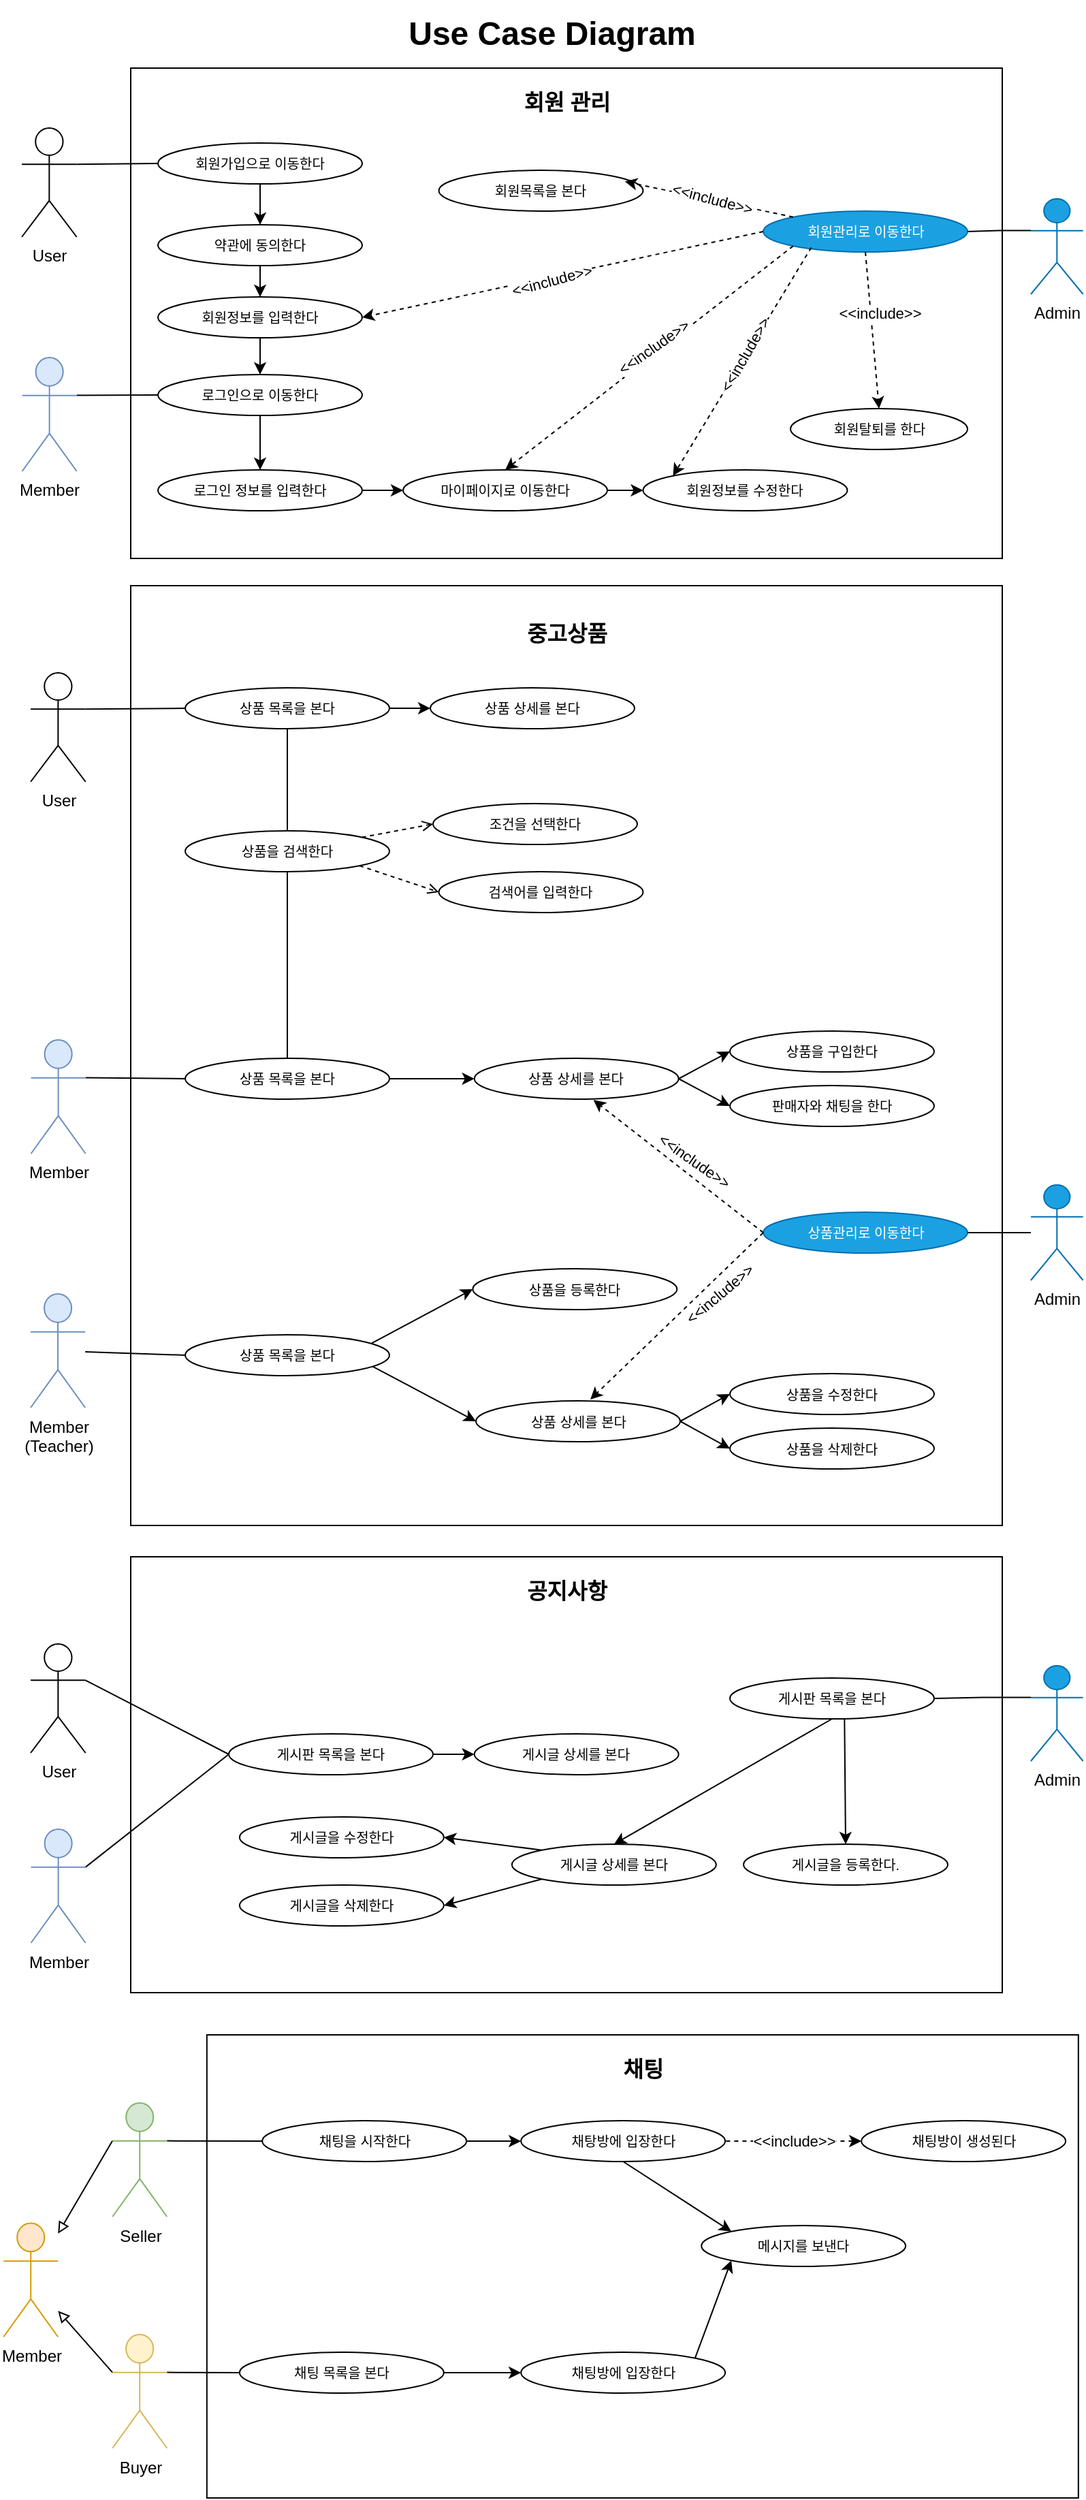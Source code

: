 <mxfile version="22.1.3" type="device">
  <diagram name="페이지-1" id="-TecIWNmmm6fbVxseDir">
    <mxGraphModel dx="3695" dy="1500" grid="1" gridSize="10" guides="1" tooltips="1" connect="1" arrows="1" fold="1" page="1" pageScale="1" pageWidth="827" pageHeight="1169" math="0" shadow="0">
      <root>
        <mxCell id="0" />
        <mxCell id="1" parent="0" />
        <mxCell id="GHy9z_gBYtC4FOtJQ6kT-2" value="" style="rounded=0;whiteSpace=wrap;html=1;" parent="1" vertex="1">
          <mxGeometry x="-720" y="60" width="640" height="360" as="geometry" />
        </mxCell>
        <mxCell id="BHN7d8trUx9lm6_hURSI-5" style="edgeStyle=orthogonalEdgeStyle;rounded=0;orthogonalLoop=1;jettySize=auto;html=1;exitX=0.5;exitY=1;exitDx=0;exitDy=0;entryX=0.5;entryY=0;entryDx=0;entryDy=0;" parent="1" source="GIqwlSmdAhQBk12k91S7-7" target="GIqwlSmdAhQBk12k91S7-216" edge="1">
          <mxGeometry relative="1" as="geometry" />
        </mxCell>
        <mxCell id="GIqwlSmdAhQBk12k91S7-7" value="회원가입으로 이동한다" style="ellipse;whiteSpace=wrap;html=1;fontSize=10;" parent="1" vertex="1">
          <mxGeometry x="-700" y="115" width="150" height="30" as="geometry" />
        </mxCell>
        <mxCell id="BHN7d8trUx9lm6_hURSI-8" style="edgeStyle=orthogonalEdgeStyle;rounded=0;orthogonalLoop=1;jettySize=auto;html=1;exitX=0.5;exitY=1;exitDx=0;exitDy=0;" parent="1" source="GIqwlSmdAhQBk12k91S7-216" target="GIqwlSmdAhQBk12k91S7-217" edge="1">
          <mxGeometry relative="1" as="geometry" />
        </mxCell>
        <mxCell id="GIqwlSmdAhQBk12k91S7-216" value="약관에 동의한다" style="ellipse;whiteSpace=wrap;html=1;fontSize=10;" parent="1" vertex="1">
          <mxGeometry x="-700" y="175" width="150" height="30" as="geometry" />
        </mxCell>
        <mxCell id="BHN7d8trUx9lm6_hURSI-10" style="edgeStyle=orthogonalEdgeStyle;rounded=0;orthogonalLoop=1;jettySize=auto;html=1;exitX=0.5;exitY=1;exitDx=0;exitDy=0;" parent="1" source="GIqwlSmdAhQBk12k91S7-217" target="GIqwlSmdAhQBk12k91S7-218" edge="1">
          <mxGeometry relative="1" as="geometry" />
        </mxCell>
        <mxCell id="GIqwlSmdAhQBk12k91S7-217" value="회원정보를 입력한다" style="ellipse;whiteSpace=wrap;html=1;fontSize=10;" parent="1" vertex="1">
          <mxGeometry x="-700" y="228" width="150" height="30" as="geometry" />
        </mxCell>
        <mxCell id="BHN7d8trUx9lm6_hURSI-11" style="edgeStyle=orthogonalEdgeStyle;rounded=0;orthogonalLoop=1;jettySize=auto;html=1;exitX=0.5;exitY=1;exitDx=0;exitDy=0;entryX=0.5;entryY=0;entryDx=0;entryDy=0;" parent="1" source="GIqwlSmdAhQBk12k91S7-218" target="GIqwlSmdAhQBk12k91S7-224" edge="1">
          <mxGeometry relative="1" as="geometry" />
        </mxCell>
        <mxCell id="GIqwlSmdAhQBk12k91S7-218" value="로그인으로 이동한다" style="ellipse;whiteSpace=wrap;html=1;fontSize=10;" parent="1" vertex="1">
          <mxGeometry x="-700" y="285" width="150" height="30" as="geometry" />
        </mxCell>
        <mxCell id="GIqwlSmdAhQBk12k91S7-224" value="로그인 정보를 입력한다" style="ellipse;whiteSpace=wrap;html=1;fontSize=10;" parent="1" vertex="1">
          <mxGeometry x="-700" y="355" width="150" height="30" as="geometry" />
        </mxCell>
        <mxCell id="GIqwlSmdAhQBk12k91S7-253" value="회원탈퇴를 한다" style="ellipse;whiteSpace=wrap;html=1;fontSize=10;" parent="1" vertex="1">
          <mxGeometry x="-235.5" y="310" width="130" height="30" as="geometry" />
        </mxCell>
        <mxCell id="GIqwlSmdAhQBk12k91S7-255" value="회원관리로 이동한다" style="ellipse;whiteSpace=wrap;html=1;fillColor=#1ba1e2;strokeColor=#006EAF;fontColor=#ffffff;fontSize=10;" parent="1" vertex="1">
          <mxGeometry x="-255.5" y="165" width="150" height="30" as="geometry" />
        </mxCell>
        <mxCell id="GIqwlSmdAhQBk12k91S7-256" value="회원목록을 본다" style="ellipse;whiteSpace=wrap;html=1;fontSize=10;" parent="1" vertex="1">
          <mxGeometry x="-493.75" y="135" width="150" height="30" as="geometry" />
        </mxCell>
        <mxCell id="GIqwlSmdAhQBk12k91S7-257" value="" style="endArrow=classic;html=1;rounded=0;exitX=0;exitY=0;exitDx=0;exitDy=0;dashed=1;entryX=0.911;entryY=0.277;entryDx=0;entryDy=0;entryPerimeter=0;" parent="1" source="GIqwlSmdAhQBk12k91S7-255" target="GIqwlSmdAhQBk12k91S7-256" edge="1">
          <mxGeometry width="50" height="50" relative="1" as="geometry">
            <mxPoint x="439" y="474" as="sourcePoint" />
            <mxPoint x="489" y="424" as="targetPoint" />
          </mxGeometry>
        </mxCell>
        <mxCell id="GIqwlSmdAhQBk12k91S7-277" value="&amp;lt;&amp;lt;include&amp;gt;&amp;gt;" style="edgeLabel;html=1;align=center;verticalAlign=middle;resizable=0;points=[];rotation=15;" parent="GIqwlSmdAhQBk12k91S7-257" vertex="1" connectable="0">
          <mxGeometry x="0.14" y="1" relative="1" as="geometry">
            <mxPoint x="11" as="offset" />
          </mxGeometry>
        </mxCell>
        <mxCell id="GIqwlSmdAhQBk12k91S7-258" value="" style="endArrow=classic;html=1;rounded=0;entryX=0.5;entryY=0;entryDx=0;entryDy=0;dashed=1;exitX=0.5;exitY=1;exitDx=0;exitDy=0;" parent="1" source="GIqwlSmdAhQBk12k91S7-255" target="GIqwlSmdAhQBk12k91S7-253" edge="1">
          <mxGeometry width="50" height="50" relative="1" as="geometry">
            <mxPoint x="-180" y="210" as="sourcePoint" />
            <mxPoint x="289" y="324" as="targetPoint" />
            <Array as="points" />
          </mxGeometry>
        </mxCell>
        <mxCell id="GIqwlSmdAhQBk12k91S7-278" value="&amp;lt;&amp;lt;include&amp;gt;&amp;gt;" style="edgeLabel;html=1;align=center;verticalAlign=middle;resizable=0;points=[];rotation=0;" parent="GIqwlSmdAhQBk12k91S7-258" vertex="1" connectable="0">
          <mxGeometry x="0.005" y="-1" relative="1" as="geometry">
            <mxPoint x="6" y="-13" as="offset" />
          </mxGeometry>
        </mxCell>
        <mxCell id="GIqwlSmdAhQBk12k91S7-259" value="" style="endArrow=classic;html=1;rounded=0;exitX=0;exitY=0.5;exitDx=0;exitDy=0;entryX=1;entryY=0.5;entryDx=0;entryDy=0;dashed=1;" parent="1" source="GIqwlSmdAhQBk12k91S7-255" target="GIqwlSmdAhQBk12k91S7-217" edge="1">
          <mxGeometry width="50" height="50" relative="1" as="geometry">
            <mxPoint x="299" y="399" as="sourcePoint" />
            <mxPoint x="78.789" y="383.71" as="targetPoint" />
          </mxGeometry>
        </mxCell>
        <mxCell id="GIqwlSmdAhQBk12k91S7-279" value="&amp;lt;&amp;lt;include&amp;gt;&amp;gt;" style="edgeLabel;html=1;align=center;verticalAlign=middle;resizable=0;points=[];rotation=-15;" parent="GIqwlSmdAhQBk12k91S7-259" vertex="1" connectable="0">
          <mxGeometry x="0.076" y="3" relative="1" as="geometry">
            <mxPoint x="2" y="-1" as="offset" />
          </mxGeometry>
        </mxCell>
        <mxCell id="GIqwlSmdAhQBk12k91S7-260" value="" style="endArrow=classic;html=1;rounded=0;exitX=0;exitY=1;exitDx=0;exitDy=0;entryX=0.5;entryY=0;entryDx=0;entryDy=0;dashed=1;" parent="1" source="GIqwlSmdAhQBk12k91S7-255" target="GHy9z_gBYtC4FOtJQ6kT-41" edge="1">
          <mxGeometry width="50" height="50" relative="1" as="geometry">
            <mxPoint x="299" y="399" as="sourcePoint" />
            <mxPoint x="79" y="459" as="targetPoint" />
          </mxGeometry>
        </mxCell>
        <mxCell id="GIqwlSmdAhQBk12k91S7-280" value="&amp;lt;&amp;lt;include&amp;gt;&amp;gt;" style="edgeLabel;html=1;align=center;verticalAlign=middle;resizable=0;points=[];rotation=-35;" parent="GIqwlSmdAhQBk12k91S7-260" vertex="1" connectable="0">
          <mxGeometry x="0.009" y="1" relative="1" as="geometry">
            <mxPoint x="3" y="-9" as="offset" />
          </mxGeometry>
        </mxCell>
        <mxCell id="GIqwlSmdAhQBk12k91S7-417" value="Use Case Diagram" style="text;html=1;strokeColor=none;fillColor=none;align=center;verticalAlign=middle;whiteSpace=wrap;rounded=0;fontSize=24;fontStyle=1" parent="1" vertex="1">
          <mxGeometry x="-542.5" y="10" width="262.5" height="50" as="geometry" />
        </mxCell>
        <mxCell id="y3P_63UJdP4FjwdC7hNr-73" value="" style="endArrow=none;html=1;rounded=0;entryX=0;entryY=0.5;entryDx=0;entryDy=0;exitX=1;exitY=0.333;exitDx=0;exitDy=0;exitPerimeter=0;endFill=0;" parent="1" source="GHy9z_gBYtC4FOtJQ6kT-9" target="GIqwlSmdAhQBk12k91S7-7" edge="1">
          <mxGeometry width="50" height="50" relative="1" as="geometry">
            <mxPoint x="-536" y="242.0" as="sourcePoint" />
            <mxPoint x="-276.0" y="228" as="targetPoint" />
          </mxGeometry>
        </mxCell>
        <mxCell id="y3P_63UJdP4FjwdC7hNr-97" value="" style="endArrow=none;html=1;rounded=0;entryX=0;entryY=0.5;entryDx=0;entryDy=0;exitX=1;exitY=0.333;exitDx=0;exitDy=0;exitPerimeter=0;endFill=0;" parent="1" source="GHy9z_gBYtC4FOtJQ6kT-10" target="GIqwlSmdAhQBk12k91S7-218" edge="1">
          <mxGeometry width="50" height="50" relative="1" as="geometry">
            <mxPoint x="-511" y="604" as="sourcePoint" />
            <mxPoint x="-649" y="525" as="targetPoint" />
          </mxGeometry>
        </mxCell>
        <mxCell id="BHN7d8trUx9lm6_hURSI-48" style="edgeStyle=orthogonalEdgeStyle;rounded=0;orthogonalLoop=1;jettySize=auto;html=1;exitX=0;exitY=0.333;exitDx=0;exitDy=0;exitPerimeter=0;endArrow=none;endFill=0;" parent="1" source="GHy9z_gBYtC4FOtJQ6kT-8" target="GIqwlSmdAhQBk12k91S7-255" edge="1">
          <mxGeometry relative="1" as="geometry" />
        </mxCell>
        <mxCell id="GHy9z_gBYtC4FOtJQ6kT-8" value="&lt;font color=&quot;#050505&quot; style=&quot;font-size: 12px;&quot;&gt;Admin&lt;/font&gt;" style="shape=umlActor;verticalLabelPosition=bottom;verticalAlign=top;html=1;outlineConnect=0;fontSize=12;fontStyle=0;fillColor=#1ba1e2;strokeColor=#006EAF;fontColor=#ffffff;" parent="1" vertex="1">
          <mxGeometry x="-59.0" y="156" width="38.33" height="70" as="geometry" />
        </mxCell>
        <mxCell id="GHy9z_gBYtC4FOtJQ6kT-9" value="User" style="shape=umlActor;verticalLabelPosition=bottom;verticalAlign=top;html=1;outlineConnect=0;fontSize=12;fontStyle=0" parent="1" vertex="1">
          <mxGeometry x="-800" y="104" width="40.34" height="80" as="geometry" />
        </mxCell>
        <mxCell id="GHy9z_gBYtC4FOtJQ6kT-10" value="Member" style="shape=umlActor;verticalLabelPosition=bottom;verticalAlign=top;html=1;outlineConnect=0;fillColor=#dae8fc;strokeColor=#6c8ebf;fontSize=12;fontStyle=0" parent="1" vertex="1">
          <mxGeometry x="-799.72" y="272.5" width="40.06" height="83.5" as="geometry" />
        </mxCell>
        <mxCell id="GHy9z_gBYtC4FOtJQ6kT-14" value="&lt;span style=&quot;font-size: 16px;&quot;&gt;회원 관리&lt;/span&gt;" style="text;html=1;align=center;verticalAlign=middle;resizable=0;points=[];autosize=1;strokeColor=none;fillColor=none;fontSize=16;fontStyle=1" parent="1" vertex="1">
          <mxGeometry x="-445" y="70" width="90" height="30" as="geometry" />
        </mxCell>
        <mxCell id="BHN7d8trUx9lm6_hURSI-47" style="edgeStyle=orthogonalEdgeStyle;rounded=0;orthogonalLoop=1;jettySize=auto;html=1;exitX=1;exitY=0.5;exitDx=0;exitDy=0;entryX=0;entryY=0.5;entryDx=0;entryDy=0;" parent="1" source="GHy9z_gBYtC4FOtJQ6kT-41" target="GHy9z_gBYtC4FOtJQ6kT-42" edge="1">
          <mxGeometry relative="1" as="geometry" />
        </mxCell>
        <mxCell id="GHy9z_gBYtC4FOtJQ6kT-41" value="마이페이지로 이동한다" style="ellipse;whiteSpace=wrap;html=1;fontSize=10;" parent="1" vertex="1">
          <mxGeometry x="-520" y="355" width="150" height="30" as="geometry" />
        </mxCell>
        <mxCell id="GHy9z_gBYtC4FOtJQ6kT-42" value="회원정보를 수정한다" style="ellipse;whiteSpace=wrap;html=1;fontSize=10;" parent="1" vertex="1">
          <mxGeometry x="-343.75" y="355" width="150" height="30" as="geometry" />
        </mxCell>
        <mxCell id="GHy9z_gBYtC4FOtJQ6kT-50" value="" style="endArrow=classic;html=1;rounded=0;entryX=0;entryY=0.5;entryDx=0;entryDy=0;exitX=1;exitY=0.5;exitDx=0;exitDy=0;" parent="1" source="GIqwlSmdAhQBk12k91S7-224" target="GHy9z_gBYtC4FOtJQ6kT-41" edge="1">
          <mxGeometry width="50" height="50" relative="1" as="geometry">
            <mxPoint x="-532" y="463" as="sourcePoint" />
            <mxPoint x="-372" y="469" as="targetPoint" />
          </mxGeometry>
        </mxCell>
        <mxCell id="GHy9z_gBYtC4FOtJQ6kT-60" value="" style="endArrow=classic;html=1;rounded=0;entryX=0;entryY=0;entryDx=0;entryDy=0;dashed=1;exitX=0.235;exitY=0.891;exitDx=0;exitDy=0;exitPerimeter=0;" parent="1" source="GIqwlSmdAhQBk12k91S7-255" target="GHy9z_gBYtC4FOtJQ6kT-42" edge="1">
          <mxGeometry width="50" height="50" relative="1" as="geometry">
            <mxPoint x="290" y="469" as="sourcePoint" />
            <mxPoint x="-122" y="628" as="targetPoint" />
          </mxGeometry>
        </mxCell>
        <mxCell id="GHy9z_gBYtC4FOtJQ6kT-61" value="&amp;lt;&amp;lt;include&amp;gt;&amp;gt;" style="edgeLabel;html=1;align=center;verticalAlign=middle;resizable=0;points=[];rotation=-60;" parent="GHy9z_gBYtC4FOtJQ6kT-60" vertex="1" connectable="0">
          <mxGeometry x="0.009" y="1" relative="1" as="geometry">
            <mxPoint x="1" y="-6" as="offset" />
          </mxGeometry>
        </mxCell>
        <mxCell id="BHN7d8trUx9lm6_hURSI-13" value="" style="rounded=0;whiteSpace=wrap;html=1;" parent="1" vertex="1">
          <mxGeometry x="-720" y="440" width="640" height="690" as="geometry" />
        </mxCell>
        <mxCell id="BHN7d8trUx9lm6_hURSI-49" style="edgeStyle=orthogonalEdgeStyle;rounded=0;orthogonalLoop=1;jettySize=auto;html=1;exitX=1;exitY=0.5;exitDx=0;exitDy=0;entryX=0;entryY=0.5;entryDx=0;entryDy=0;" parent="1" source="BHN7d8trUx9lm6_hURSI-15" target="BHN7d8trUx9lm6_hURSI-17" edge="1">
          <mxGeometry relative="1" as="geometry" />
        </mxCell>
        <mxCell id="9ZoOiCEecFDzayuKkh94-16" style="edgeStyle=orthogonalEdgeStyle;rounded=0;orthogonalLoop=1;jettySize=auto;html=1;exitX=0.5;exitY=1;exitDx=0;exitDy=0;entryX=0.5;entryY=0;entryDx=0;entryDy=0;endArrow=none;endFill=0;" parent="1" source="BHN7d8trUx9lm6_hURSI-15" target="9ZoOiCEecFDzayuKkh94-15" edge="1">
          <mxGeometry relative="1" as="geometry" />
        </mxCell>
        <mxCell id="BHN7d8trUx9lm6_hURSI-15" value="상품 목록을 본다" style="ellipse;whiteSpace=wrap;html=1;fontSize=10;" parent="1" vertex="1">
          <mxGeometry x="-680" y="515" width="150" height="30" as="geometry" />
        </mxCell>
        <mxCell id="BHN7d8trUx9lm6_hURSI-17" value="상품 상세를 본다" style="ellipse;whiteSpace=wrap;html=1;fontSize=10;" parent="1" vertex="1">
          <mxGeometry x="-500" y="515" width="150" height="30" as="geometry" />
        </mxCell>
        <mxCell id="BHN7d8trUx9lm6_hURSI-35" value="" style="endArrow=none;html=1;rounded=0;entryX=0;entryY=0.5;entryDx=0;entryDy=0;exitX=1;exitY=0.333;exitDx=0;exitDy=0;exitPerimeter=0;endFill=0;" parent="1" source="BHN7d8trUx9lm6_hURSI-38" target="BHN7d8trUx9lm6_hURSI-15" edge="1">
          <mxGeometry width="50" height="50" relative="1" as="geometry">
            <mxPoint x="-529.5" y="642.0" as="sourcePoint" />
            <mxPoint x="-269.5" y="628" as="targetPoint" />
          </mxGeometry>
        </mxCell>
        <mxCell id="BHN7d8trUx9lm6_hURSI-38" value="User" style="shape=umlActor;verticalLabelPosition=bottom;verticalAlign=top;html=1;outlineConnect=0;fontSize=12;fontStyle=0" parent="1" vertex="1">
          <mxGeometry x="-793.5" y="504" width="40.34" height="80" as="geometry" />
        </mxCell>
        <mxCell id="BHN7d8trUx9lm6_hURSI-57" style="rounded=0;orthogonalLoop=1;jettySize=auto;html=1;exitX=1;exitY=0.333;exitDx=0;exitDy=0;exitPerimeter=0;entryX=0;entryY=0.5;entryDx=0;entryDy=0;endArrow=none;endFill=0;" parent="1" source="BHN7d8trUx9lm6_hURSI-39" target="BHN7d8trUx9lm6_hURSI-55" edge="1">
          <mxGeometry relative="1" as="geometry" />
        </mxCell>
        <mxCell id="BHN7d8trUx9lm6_hURSI-39" value="Member" style="shape=umlActor;verticalLabelPosition=bottom;verticalAlign=top;html=1;outlineConnect=0;fillColor=#dae8fc;strokeColor=#6c8ebf;fontSize=12;fontStyle=0" parent="1" vertex="1">
          <mxGeometry x="-793.22" y="773.5" width="40.06" height="83.5" as="geometry" />
        </mxCell>
        <mxCell id="BHN7d8trUx9lm6_hURSI-40" value="중고상품" style="text;html=1;align=center;verticalAlign=middle;resizable=0;points=[];autosize=1;strokeColor=none;fillColor=none;fontSize=16;fontStyle=1" parent="1" vertex="1">
          <mxGeometry x="-445" y="460" width="90" height="30" as="geometry" />
        </mxCell>
        <mxCell id="BHN7d8trUx9lm6_hURSI-53" value="상품을 구입한다" style="ellipse;whiteSpace=wrap;html=1;fontSize=10;" parent="1" vertex="1">
          <mxGeometry x="-280" y="767" width="150" height="30" as="geometry" />
        </mxCell>
        <mxCell id="BHN7d8trUx9lm6_hURSI-54" value="판매자와 채팅을 한다" style="ellipse;whiteSpace=wrap;html=1;fontSize=10;" parent="1" vertex="1">
          <mxGeometry x="-280" y="807" width="150" height="30" as="geometry" />
        </mxCell>
        <mxCell id="BHN7d8trUx9lm6_hURSI-58" style="rounded=0;orthogonalLoop=1;jettySize=auto;html=1;exitX=1;exitY=0.5;exitDx=0;exitDy=0;entryX=0;entryY=0.5;entryDx=0;entryDy=0;" parent="1" source="BHN7d8trUx9lm6_hURSI-55" target="BHN7d8trUx9lm6_hURSI-56" edge="1">
          <mxGeometry relative="1" as="geometry" />
        </mxCell>
        <mxCell id="9ZoOiCEecFDzayuKkh94-17" style="edgeStyle=orthogonalEdgeStyle;rounded=0;orthogonalLoop=1;jettySize=auto;html=1;exitX=0.5;exitY=0;exitDx=0;exitDy=0;endArrow=none;endFill=0;" parent="1" source="BHN7d8trUx9lm6_hURSI-55" target="9ZoOiCEecFDzayuKkh94-15" edge="1">
          <mxGeometry relative="1" as="geometry" />
        </mxCell>
        <mxCell id="BHN7d8trUx9lm6_hURSI-55" value="상품 목록을 본다" style="ellipse;whiteSpace=wrap;html=1;fontSize=10;" parent="1" vertex="1">
          <mxGeometry x="-680" y="787" width="150" height="30" as="geometry" />
        </mxCell>
        <mxCell id="BHN7d8trUx9lm6_hURSI-60" style="rounded=0;orthogonalLoop=1;jettySize=auto;html=1;exitX=1;exitY=0.5;exitDx=0;exitDy=0;entryX=0;entryY=0.5;entryDx=0;entryDy=0;" parent="1" source="BHN7d8trUx9lm6_hURSI-56" target="BHN7d8trUx9lm6_hURSI-54" edge="1">
          <mxGeometry relative="1" as="geometry" />
        </mxCell>
        <mxCell id="BHN7d8trUx9lm6_hURSI-56" value="상품 상세를 본다" style="ellipse;whiteSpace=wrap;html=1;fontSize=10;" parent="1" vertex="1">
          <mxGeometry x="-467.66" y="787" width="150" height="30" as="geometry" />
        </mxCell>
        <mxCell id="BHN7d8trUx9lm6_hURSI-61" value="상품관리로 이동한다" style="ellipse;whiteSpace=wrap;html=1;fillColor=#1ba1e2;strokeColor=#006EAF;fontColor=#ffffff;fontSize=10;" parent="1" vertex="1">
          <mxGeometry x="-255.5" y="900" width="150" height="30" as="geometry" />
        </mxCell>
        <mxCell id="BHN7d8trUx9lm6_hURSI-63" value="&lt;font color=&quot;#050505&quot; style=&quot;font-size: 12px;&quot;&gt;Admin&lt;/font&gt;" style="shape=umlActor;verticalLabelPosition=bottom;verticalAlign=top;html=1;outlineConnect=0;fontSize=12;fontStyle=0;fillColor=#1ba1e2;strokeColor=#006EAF;fontColor=#ffffff;" parent="1" vertex="1">
          <mxGeometry x="-59.0" y="880" width="38.33" height="70" as="geometry" />
        </mxCell>
        <mxCell id="BHN7d8trUx9lm6_hURSI-66" value="" style="endArrow=classic;html=1;rounded=0;exitX=0;exitY=0.5;exitDx=0;exitDy=0;dashed=1;entryX=0.583;entryY=1.02;entryDx=0;entryDy=0;entryPerimeter=0;" parent="1" source="BHN7d8trUx9lm6_hURSI-61" target="BHN7d8trUx9lm6_hURSI-56" edge="1">
          <mxGeometry width="50" height="50" relative="1" as="geometry">
            <mxPoint x="-232" y="688" as="sourcePoint" />
            <mxPoint x="-370" y="790" as="targetPoint" />
            <Array as="points" />
          </mxGeometry>
        </mxCell>
        <mxCell id="BHN7d8trUx9lm6_hURSI-67" value="&amp;lt;&amp;lt;include&amp;gt;&amp;gt;" style="edgeLabel;html=1;align=center;verticalAlign=middle;resizable=0;points=[];rotation=35;" parent="BHN7d8trUx9lm6_hURSI-66" vertex="1" connectable="0">
          <mxGeometry x="0.005" y="-1" relative="1" as="geometry">
            <mxPoint x="11" y="-4" as="offset" />
          </mxGeometry>
        </mxCell>
        <mxCell id="BHN7d8trUx9lm6_hURSI-70" value="" style="rounded=0;whiteSpace=wrap;html=1;" parent="1" vertex="1">
          <mxGeometry x="-664.09" y="1504" width="640" height="340" as="geometry" />
        </mxCell>
        <mxCell id="BHN7d8trUx9lm6_hURSI-78" value="Member" style="shape=umlActor;verticalLabelPosition=bottom;verticalAlign=top;html=1;outlineConnect=0;fillColor=#ffe6cc;strokeColor=#d79b00;fontSize=12;fontStyle=0" parent="1" vertex="1">
          <mxGeometry x="-813.42" y="1642.25" width="40.06" height="83.5" as="geometry" />
        </mxCell>
        <mxCell id="BHN7d8trUx9lm6_hURSI-79" value="채팅" style="text;html=1;align=center;verticalAlign=middle;resizable=0;points=[];autosize=1;strokeColor=none;fillColor=none;fontSize=16;fontStyle=1" parent="1" vertex="1">
          <mxGeometry x="-374.09" y="1514" width="60" height="30" as="geometry" />
        </mxCell>
        <mxCell id="BHN7d8trUx9lm6_hURSI-95" value="" style="rounded=0;whiteSpace=wrap;html=1;" parent="1" vertex="1">
          <mxGeometry x="-720" y="1153" width="640" height="320" as="geometry" />
        </mxCell>
        <mxCell id="BHN7d8trUx9lm6_hURSI-96" style="edgeStyle=orthogonalEdgeStyle;rounded=0;orthogonalLoop=1;jettySize=auto;html=1;exitX=1;exitY=0.5;exitDx=0;exitDy=0;entryX=0;entryY=0.5;entryDx=0;entryDy=0;" parent="1" source="BHN7d8trUx9lm6_hURSI-97" target="BHN7d8trUx9lm6_hURSI-98" edge="1">
          <mxGeometry relative="1" as="geometry" />
        </mxCell>
        <mxCell id="BHN7d8trUx9lm6_hURSI-97" value="게시판 목록을 본다" style="ellipse;whiteSpace=wrap;html=1;fontSize=10;" parent="1" vertex="1">
          <mxGeometry x="-648" y="1283" width="150" height="30" as="geometry" />
        </mxCell>
        <mxCell id="BHN7d8trUx9lm6_hURSI-98" value="게시글 상세를 본다" style="ellipse;whiteSpace=wrap;html=1;fontSize=10;" parent="1" vertex="1">
          <mxGeometry x="-467.66" y="1283" width="150" height="30" as="geometry" />
        </mxCell>
        <mxCell id="BHN7d8trUx9lm6_hURSI-99" value="" style="endArrow=none;html=1;rounded=0;entryX=0;entryY=0.5;entryDx=0;entryDy=0;exitX=1;exitY=0.333;exitDx=0;exitDy=0;exitPerimeter=0;endFill=0;" parent="1" source="BHN7d8trUx9lm6_hURSI-100" target="BHN7d8trUx9lm6_hURSI-97" edge="1">
          <mxGeometry width="50" height="50" relative="1" as="geometry">
            <mxPoint x="-529.5" y="1355.0" as="sourcePoint" />
            <mxPoint x="-269.5" y="1341" as="targetPoint" />
          </mxGeometry>
        </mxCell>
        <mxCell id="BHN7d8trUx9lm6_hURSI-100" value="User" style="shape=umlActor;verticalLabelPosition=bottom;verticalAlign=top;html=1;outlineConnect=0;fontSize=12;fontStyle=0" parent="1" vertex="1">
          <mxGeometry x="-793.5" y="1217" width="40.34" height="80" as="geometry" />
        </mxCell>
        <mxCell id="BHN7d8trUx9lm6_hURSI-101" style="rounded=0;orthogonalLoop=1;jettySize=auto;html=1;exitX=1;exitY=0.333;exitDx=0;exitDy=0;exitPerimeter=0;entryX=0;entryY=0.5;entryDx=0;entryDy=0;endArrow=none;endFill=0;" parent="1" source="BHN7d8trUx9lm6_hURSI-103" target="BHN7d8trUx9lm6_hURSI-97" edge="1">
          <mxGeometry relative="1" as="geometry">
            <mxPoint x="-680.0" y="1298" as="targetPoint" />
          </mxGeometry>
        </mxCell>
        <mxCell id="BHN7d8trUx9lm6_hURSI-103" value="Member" style="shape=umlActor;verticalLabelPosition=bottom;verticalAlign=top;html=1;outlineConnect=0;fillColor=#dae8fc;strokeColor=#6c8ebf;fontSize=12;fontStyle=0" parent="1" vertex="1">
          <mxGeometry x="-793.22" y="1353" width="40.06" height="83.5" as="geometry" />
        </mxCell>
        <mxCell id="BHN7d8trUx9lm6_hURSI-104" value="공지사항" style="text;html=1;align=center;verticalAlign=middle;resizable=0;points=[];autosize=1;strokeColor=none;fillColor=none;fontSize=16;fontStyle=1" parent="1" vertex="1">
          <mxGeometry x="-445" y="1163" width="90" height="30" as="geometry" />
        </mxCell>
        <mxCell id="BHN7d8trUx9lm6_hURSI-106" value="게시글을 수정한다" style="ellipse;whiteSpace=wrap;html=1;fontSize=10;" parent="1" vertex="1">
          <mxGeometry x="-640.08" y="1344" width="150" height="30" as="geometry" />
        </mxCell>
        <mxCell id="BHN7d8trUx9lm6_hURSI-107" value="게시글을 삭제한다" style="ellipse;whiteSpace=wrap;html=1;fontSize=10;" parent="1" vertex="1">
          <mxGeometry x="-640.08" y="1394" width="150" height="30" as="geometry" />
        </mxCell>
        <mxCell id="BHN7d8trUx9lm6_hURSI-114" style="edgeStyle=orthogonalEdgeStyle;rounded=0;orthogonalLoop=1;jettySize=auto;html=1;exitX=0;exitY=0.333;exitDx=0;exitDy=0;exitPerimeter=0;endArrow=none;endFill=0;entryX=1;entryY=0.5;entryDx=0;entryDy=0;" parent="1" source="BHN7d8trUx9lm6_hURSI-115" target="BHN7d8trUx9lm6_hURSI-122" edge="1">
          <mxGeometry relative="1" as="geometry">
            <mxPoint x="-130" y="1254" as="targetPoint" />
          </mxGeometry>
        </mxCell>
        <mxCell id="BHN7d8trUx9lm6_hURSI-115" value="&lt;font color=&quot;#050505&quot; style=&quot;font-size: 12px;&quot;&gt;Admin&lt;/font&gt;" style="shape=umlActor;verticalLabelPosition=bottom;verticalAlign=top;html=1;outlineConnect=0;fontSize=12;fontStyle=0;fillColor=#1ba1e2;strokeColor=#006EAF;fontColor=#ffffff;" parent="1" vertex="1">
          <mxGeometry x="-59.0" y="1233" width="38.33" height="70" as="geometry" />
        </mxCell>
        <mxCell id="BHN7d8trUx9lm6_hURSI-122" value="게시판 목록을 본다" style="ellipse;whiteSpace=wrap;html=1;fontSize=10;" parent="1" vertex="1">
          <mxGeometry x="-280" y="1242" width="150" height="30" as="geometry" />
        </mxCell>
        <mxCell id="BHN7d8trUx9lm6_hURSI-126" style="rounded=0;orthogonalLoop=1;jettySize=auto;html=1;exitX=0;exitY=0;exitDx=0;exitDy=0;entryX=1;entryY=0.5;entryDx=0;entryDy=0;" parent="1" source="BHN7d8trUx9lm6_hURSI-124" target="BHN7d8trUx9lm6_hURSI-106" edge="1">
          <mxGeometry relative="1" as="geometry" />
        </mxCell>
        <mxCell id="BHN7d8trUx9lm6_hURSI-127" style="rounded=0;orthogonalLoop=1;jettySize=auto;html=1;exitX=0;exitY=1;exitDx=0;exitDy=0;entryX=1;entryY=0.5;entryDx=0;entryDy=0;" parent="1" source="BHN7d8trUx9lm6_hURSI-124" target="BHN7d8trUx9lm6_hURSI-107" edge="1">
          <mxGeometry relative="1" as="geometry" />
        </mxCell>
        <mxCell id="BHN7d8trUx9lm6_hURSI-124" value="게시글 상세를 본다" style="ellipse;whiteSpace=wrap;html=1;fontSize=10;" parent="1" vertex="1">
          <mxGeometry x="-440.08" y="1364" width="150" height="30" as="geometry" />
        </mxCell>
        <mxCell id="BHN7d8trUx9lm6_hURSI-131" style="rounded=0;orthogonalLoop=1;jettySize=auto;html=1;exitX=0;exitY=0.333;exitDx=0;exitDy=0;exitPerimeter=0;endArrow=block;endFill=0;" parent="1" source="BHN7d8trUx9lm6_hURSI-129" target="BHN7d8trUx9lm6_hURSI-78" edge="1">
          <mxGeometry relative="1" as="geometry" />
        </mxCell>
        <mxCell id="9ZoOiCEecFDzayuKkh94-6" style="rounded=0;orthogonalLoop=1;jettySize=auto;html=1;exitX=1;exitY=0.333;exitDx=0;exitDy=0;exitPerimeter=0;entryX=0;entryY=0.5;entryDx=0;entryDy=0;endArrow=none;endFill=0;" parent="1" source="BHN7d8trUx9lm6_hURSI-129" target="BHN7d8trUx9lm6_hURSI-133" edge="1">
          <mxGeometry relative="1" as="geometry" />
        </mxCell>
        <mxCell id="BHN7d8trUx9lm6_hURSI-129" value="Seller" style="shape=umlActor;verticalLabelPosition=bottom;verticalAlign=top;html=1;outlineConnect=0;fillColor=#d5e8d4;strokeColor=#82b366;fontSize=12;fontStyle=0" parent="1" vertex="1">
          <mxGeometry x="-733.42" y="1554" width="40.06" height="83.5" as="geometry" />
        </mxCell>
        <mxCell id="BHN7d8trUx9lm6_hURSI-132" style="rounded=0;orthogonalLoop=1;jettySize=auto;html=1;exitX=0;exitY=0.333;exitDx=0;exitDy=0;exitPerimeter=0;endArrow=block;endFill=0;" parent="1" source="BHN7d8trUx9lm6_hURSI-130" target="BHN7d8trUx9lm6_hURSI-78" edge="1">
          <mxGeometry relative="1" as="geometry" />
        </mxCell>
        <mxCell id="9ZoOiCEecFDzayuKkh94-7" style="rounded=0;orthogonalLoop=1;jettySize=auto;html=1;exitX=1;exitY=0.333;exitDx=0;exitDy=0;exitPerimeter=0;entryX=0;entryY=0.5;entryDx=0;entryDy=0;endArrow=none;endFill=0;" parent="1" source="BHN7d8trUx9lm6_hURSI-130" target="9ZoOiCEecFDzayuKkh94-1" edge="1">
          <mxGeometry relative="1" as="geometry" />
        </mxCell>
        <mxCell id="BHN7d8trUx9lm6_hURSI-130" value="Buyer" style="shape=umlActor;verticalLabelPosition=bottom;verticalAlign=top;html=1;outlineConnect=0;fillColor=#fff2cc;strokeColor=#d6b656;fontSize=12;fontStyle=0" parent="1" vertex="1">
          <mxGeometry x="-733.42" y="1724" width="40.06" height="83.5" as="geometry" />
        </mxCell>
        <mxCell id="9ZoOiCEecFDzayuKkh94-5" style="rounded=0;orthogonalLoop=1;jettySize=auto;html=1;exitX=1;exitY=0.5;exitDx=0;exitDy=0;entryX=0;entryY=0.5;entryDx=0;entryDy=0;" parent="1" source="BHN7d8trUx9lm6_hURSI-133" target="9ZoOiCEecFDzayuKkh94-2" edge="1">
          <mxGeometry relative="1" as="geometry" />
        </mxCell>
        <mxCell id="BHN7d8trUx9lm6_hURSI-133" value="채팅을 시작한다" style="ellipse;whiteSpace=wrap;html=1;fontSize=10;" parent="1" vertex="1">
          <mxGeometry x="-623.42" y="1567" width="150" height="30" as="geometry" />
        </mxCell>
        <mxCell id="9ZoOiCEecFDzayuKkh94-8" style="rounded=0;orthogonalLoop=1;jettySize=auto;html=1;exitX=1;exitY=0.5;exitDx=0;exitDy=0;entryX=0;entryY=0.5;entryDx=0;entryDy=0;" parent="1" source="9ZoOiCEecFDzayuKkh94-1" target="9ZoOiCEecFDzayuKkh94-9" edge="1">
          <mxGeometry relative="1" as="geometry" />
        </mxCell>
        <mxCell id="9ZoOiCEecFDzayuKkh94-1" value="채팅 목록을 본다" style="ellipse;whiteSpace=wrap;html=1;fontSize=10;" parent="1" vertex="1">
          <mxGeometry x="-640.08" y="1737" width="150" height="30" as="geometry" />
        </mxCell>
        <mxCell id="9ZoOiCEecFDzayuKkh94-11" style="rounded=0;orthogonalLoop=1;jettySize=auto;html=1;exitX=0.5;exitY=1;exitDx=0;exitDy=0;entryX=0;entryY=0;entryDx=0;entryDy=0;" parent="1" source="9ZoOiCEecFDzayuKkh94-2" target="9ZoOiCEecFDzayuKkh94-10" edge="1">
          <mxGeometry relative="1" as="geometry" />
        </mxCell>
        <mxCell id="9ZoOiCEecFDzayuKkh94-2" value="채탕방에 입장한다" style="ellipse;whiteSpace=wrap;html=1;fontSize=10;" parent="1" vertex="1">
          <mxGeometry x="-433.42" y="1567" width="150" height="30" as="geometry" />
        </mxCell>
        <mxCell id="9ZoOiCEecFDzayuKkh94-4" value="&amp;lt;&amp;lt;include&amp;gt;&amp;gt;" style="rounded=0;orthogonalLoop=1;jettySize=auto;html=1;exitX=0;exitY=0.5;exitDx=0;exitDy=0;entryX=1;entryY=0.5;entryDx=0;entryDy=0;dashed=1;endArrow=none;endFill=0;startArrow=classic;startFill=1;" parent="1" source="9ZoOiCEecFDzayuKkh94-3" target="9ZoOiCEecFDzayuKkh94-2" edge="1">
          <mxGeometry relative="1" as="geometry" />
        </mxCell>
        <mxCell id="9ZoOiCEecFDzayuKkh94-3" value="채팅방이 생성된다" style="ellipse;whiteSpace=wrap;html=1;fontSize=10;" parent="1" vertex="1">
          <mxGeometry x="-183.42" y="1567" width="150" height="30" as="geometry" />
        </mxCell>
        <mxCell id="9ZoOiCEecFDzayuKkh94-12" style="rounded=0;orthogonalLoop=1;jettySize=auto;html=1;exitX=1;exitY=0;exitDx=0;exitDy=0;entryX=0;entryY=1;entryDx=0;entryDy=0;" parent="1" source="9ZoOiCEecFDzayuKkh94-9" target="9ZoOiCEecFDzayuKkh94-10" edge="1">
          <mxGeometry relative="1" as="geometry" />
        </mxCell>
        <mxCell id="9ZoOiCEecFDzayuKkh94-9" value="채팅방에 입장한다" style="ellipse;whiteSpace=wrap;html=1;fontSize=10;" parent="1" vertex="1">
          <mxGeometry x="-433.42" y="1737" width="150" height="30" as="geometry" />
        </mxCell>
        <mxCell id="9ZoOiCEecFDzayuKkh94-10" value="메시지를 보낸다" style="ellipse;whiteSpace=wrap;html=1;fontSize=10;" parent="1" vertex="1">
          <mxGeometry x="-300.92" y="1644" width="150" height="30" as="geometry" />
        </mxCell>
        <mxCell id="9ZoOiCEecFDzayuKkh94-22" style="rounded=0;orthogonalLoop=1;jettySize=auto;html=1;entryX=0;entryY=0.5;entryDx=0;entryDy=0;dashed=1;endArrow=open;endFill=0;" parent="1" source="9ZoOiCEecFDzayuKkh94-15" target="9ZoOiCEecFDzayuKkh94-19" edge="1">
          <mxGeometry relative="1" as="geometry" />
        </mxCell>
        <mxCell id="9ZoOiCEecFDzayuKkh94-23" style="rounded=0;orthogonalLoop=1;jettySize=auto;html=1;exitX=1;exitY=1;exitDx=0;exitDy=0;entryX=0;entryY=0.5;entryDx=0;entryDy=0;dashed=1;endArrow=open;endFill=0;" parent="1" source="9ZoOiCEecFDzayuKkh94-15" target="9ZoOiCEecFDzayuKkh94-20" edge="1">
          <mxGeometry relative="1" as="geometry" />
        </mxCell>
        <mxCell id="9ZoOiCEecFDzayuKkh94-15" value="상품을 검색한다" style="ellipse;whiteSpace=wrap;html=1;fontSize=10;" parent="1" vertex="1">
          <mxGeometry x="-680" y="620" width="150" height="30" as="geometry" />
        </mxCell>
        <mxCell id="9ZoOiCEecFDzayuKkh94-19" value="조건을 선택한다" style="ellipse;whiteSpace=wrap;html=1;fontSize=10;" parent="1" vertex="1">
          <mxGeometry x="-498" y="600" width="150" height="30" as="geometry" />
        </mxCell>
        <mxCell id="9ZoOiCEecFDzayuKkh94-20" value="검색어를 입력한다" style="ellipse;whiteSpace=wrap;html=1;fontSize=10;" parent="1" vertex="1">
          <mxGeometry x="-493.75" y="650" width="150" height="30" as="geometry" />
        </mxCell>
        <mxCell id="89NVJVHEHfOedmj7sw6o-3" value="Member&lt;br&gt;(Teacher)" style="shape=umlActor;verticalLabelPosition=bottom;verticalAlign=top;html=1;outlineConnect=0;fillColor=#dae8fc;strokeColor=#6c8ebf;fontSize=12;fontStyle=0" vertex="1" parent="1">
          <mxGeometry x="-793.5" y="960" width="40.06" height="83.5" as="geometry" />
        </mxCell>
        <mxCell id="89NVJVHEHfOedmj7sw6o-4" style="rounded=0;orthogonalLoop=1;jettySize=auto;html=1;exitX=0.915;exitY=0.767;exitDx=0;exitDy=0;entryX=0;entryY=0.5;entryDx=0;entryDy=0;exitPerimeter=0;" edge="1" parent="1" source="89NVJVHEHfOedmj7sw6o-9" target="89NVJVHEHfOedmj7sw6o-5">
          <mxGeometry relative="1" as="geometry" />
        </mxCell>
        <mxCell id="89NVJVHEHfOedmj7sw6o-5" value="상품 상세를 본다" style="ellipse;whiteSpace=wrap;html=1;fontSize=10;" vertex="1" parent="1">
          <mxGeometry x="-466.49" y="1038.5" width="150" height="30" as="geometry" />
        </mxCell>
        <mxCell id="89NVJVHEHfOedmj7sw6o-6" value="상품을 수정한다" style="ellipse;whiteSpace=wrap;html=1;fontSize=10;" vertex="1" parent="1">
          <mxGeometry x="-280" y="1018.5" width="150" height="30" as="geometry" />
        </mxCell>
        <mxCell id="89NVJVHEHfOedmj7sw6o-7" value="상품을 삭제한다" style="ellipse;whiteSpace=wrap;html=1;fontSize=10;" vertex="1" parent="1">
          <mxGeometry x="-280" y="1058.5" width="150" height="30" as="geometry" />
        </mxCell>
        <mxCell id="89NVJVHEHfOedmj7sw6o-8" style="rounded=0;orthogonalLoop=1;jettySize=auto;html=1;exitX=0.904;exitY=0.233;exitDx=0;exitDy=0;entryX=0;entryY=0.5;entryDx=0;entryDy=0;exitPerimeter=0;" edge="1" parent="1" source="89NVJVHEHfOedmj7sw6o-9" target="89NVJVHEHfOedmj7sw6o-10">
          <mxGeometry relative="1" as="geometry" />
        </mxCell>
        <mxCell id="89NVJVHEHfOedmj7sw6o-9" value="상품 목록을 본다" style="ellipse;whiteSpace=wrap;html=1;fontSize=10;" vertex="1" parent="1">
          <mxGeometry x="-680" y="990" width="150" height="30" as="geometry" />
        </mxCell>
        <mxCell id="89NVJVHEHfOedmj7sw6o-10" value="상품을 등록한다" style="ellipse;whiteSpace=wrap;html=1;fontSize=10;" vertex="1" parent="1">
          <mxGeometry x="-468.83" y="941.5" width="150" height="30" as="geometry" />
        </mxCell>
        <mxCell id="89NVJVHEHfOedmj7sw6o-11" style="rounded=0;orthogonalLoop=1;jettySize=auto;html=1;exitX=1;exitY=0.5;exitDx=0;exitDy=0;entryX=0;entryY=0.5;entryDx=0;entryDy=0;" edge="1" parent="1" source="89NVJVHEHfOedmj7sw6o-5" target="89NVJVHEHfOedmj7sw6o-6">
          <mxGeometry relative="1" as="geometry">
            <mxPoint x="-530" y="1040" as="sourcePoint" />
            <mxPoint x="-458" y="1082" as="targetPoint" />
          </mxGeometry>
        </mxCell>
        <mxCell id="89NVJVHEHfOedmj7sw6o-12" style="rounded=0;orthogonalLoop=1;jettySize=auto;html=1;exitX=1;exitY=0.5;exitDx=0;exitDy=0;entryX=0;entryY=0.5;entryDx=0;entryDy=0;" edge="1" parent="1" source="89NVJVHEHfOedmj7sw6o-5" target="89NVJVHEHfOedmj7sw6o-7">
          <mxGeometry relative="1" as="geometry">
            <mxPoint x="-308" y="1082" as="sourcePoint" />
            <mxPoint x="-285" y="1072" as="targetPoint" />
          </mxGeometry>
        </mxCell>
        <mxCell id="89NVJVHEHfOedmj7sw6o-14" style="rounded=0;orthogonalLoop=1;jettySize=auto;html=1;exitX=1;exitY=0.5;exitDx=0;exitDy=0;entryX=0;entryY=0.5;entryDx=0;entryDy=0;" edge="1" parent="1" source="BHN7d8trUx9lm6_hURSI-56" target="BHN7d8trUx9lm6_hURSI-53">
          <mxGeometry relative="1" as="geometry">
            <mxPoint x="-310" y="812" as="sourcePoint" />
            <mxPoint x="-270" y="832" as="targetPoint" />
          </mxGeometry>
        </mxCell>
        <mxCell id="89NVJVHEHfOedmj7sw6o-17" value="" style="endArrow=none;html=1;rounded=0;exitX=1;exitY=0.5;exitDx=0;exitDy=0;" edge="1" parent="1" source="BHN7d8trUx9lm6_hURSI-61" target="BHN7d8trUx9lm6_hURSI-63">
          <mxGeometry width="50" height="50" relative="1" as="geometry">
            <mxPoint x="-540" y="920" as="sourcePoint" />
            <mxPoint x="-490" y="870" as="targetPoint" />
          </mxGeometry>
        </mxCell>
        <mxCell id="89NVJVHEHfOedmj7sw6o-18" value="" style="endArrow=classic;html=1;rounded=0;exitX=0;exitY=0.5;exitDx=0;exitDy=0;dashed=1;entryX=0.56;entryY=-0.033;entryDx=0;entryDy=0;entryPerimeter=0;" edge="1" parent="1" source="BHN7d8trUx9lm6_hURSI-61" target="89NVJVHEHfOedmj7sw6o-5">
          <mxGeometry width="50" height="50" relative="1" as="geometry">
            <mxPoint x="-270" y="955" as="sourcePoint" />
            <mxPoint x="-370" y="828" as="targetPoint" />
            <Array as="points" />
          </mxGeometry>
        </mxCell>
        <mxCell id="89NVJVHEHfOedmj7sw6o-19" value="&amp;lt;&amp;lt;include&amp;gt;&amp;gt;" style="edgeLabel;html=1;align=center;verticalAlign=middle;resizable=0;points=[];rotation=-40;" vertex="1" connectable="0" parent="89NVJVHEHfOedmj7sw6o-18">
          <mxGeometry x="0.005" y="-1" relative="1" as="geometry">
            <mxPoint x="32" y="-16" as="offset" />
          </mxGeometry>
        </mxCell>
        <mxCell id="89NVJVHEHfOedmj7sw6o-20" style="rounded=0;orthogonalLoop=1;jettySize=auto;html=1;entryX=0;entryY=0.5;entryDx=0;entryDy=0;endArrow=none;endFill=0;" edge="1" parent="1" source="89NVJVHEHfOedmj7sw6o-3" target="89NVJVHEHfOedmj7sw6o-9">
          <mxGeometry relative="1" as="geometry">
            <mxPoint x="-743" y="811" as="sourcePoint" />
            <mxPoint x="-670" y="812" as="targetPoint" />
          </mxGeometry>
        </mxCell>
        <mxCell id="89NVJVHEHfOedmj7sw6o-21" style="rounded=0;orthogonalLoop=1;jettySize=auto;html=1;exitX=0.5;exitY=1;exitDx=0;exitDy=0;entryX=0.5;entryY=0;entryDx=0;entryDy=0;" edge="1" parent="1" source="BHN7d8trUx9lm6_hURSI-122" target="BHN7d8trUx9lm6_hURSI-124">
          <mxGeometry relative="1" as="geometry">
            <mxPoint x="-319" y="1388" as="sourcePoint" />
            <mxPoint x="-390" y="1378" as="targetPoint" />
          </mxGeometry>
        </mxCell>
        <mxCell id="89NVJVHEHfOedmj7sw6o-22" style="rounded=0;orthogonalLoop=1;jettySize=auto;html=1;entryX=0.5;entryY=0;entryDx=0;entryDy=0;exitX=0.561;exitY=0.997;exitDx=0;exitDy=0;exitPerimeter=0;" edge="1" parent="1" source="BHN7d8trUx9lm6_hURSI-122" target="89NVJVHEHfOedmj7sw6o-23">
          <mxGeometry relative="1" as="geometry">
            <mxPoint x="-210" y="1274" as="sourcePoint" />
            <mxPoint x="-265" y="1383" as="targetPoint" />
          </mxGeometry>
        </mxCell>
        <mxCell id="89NVJVHEHfOedmj7sw6o-23" value="게시글을 등록한다." style="ellipse;whiteSpace=wrap;html=1;fontSize=10;" vertex="1" parent="1">
          <mxGeometry x="-270" y="1364" width="150" height="30" as="geometry" />
        </mxCell>
      </root>
    </mxGraphModel>
  </diagram>
</mxfile>
